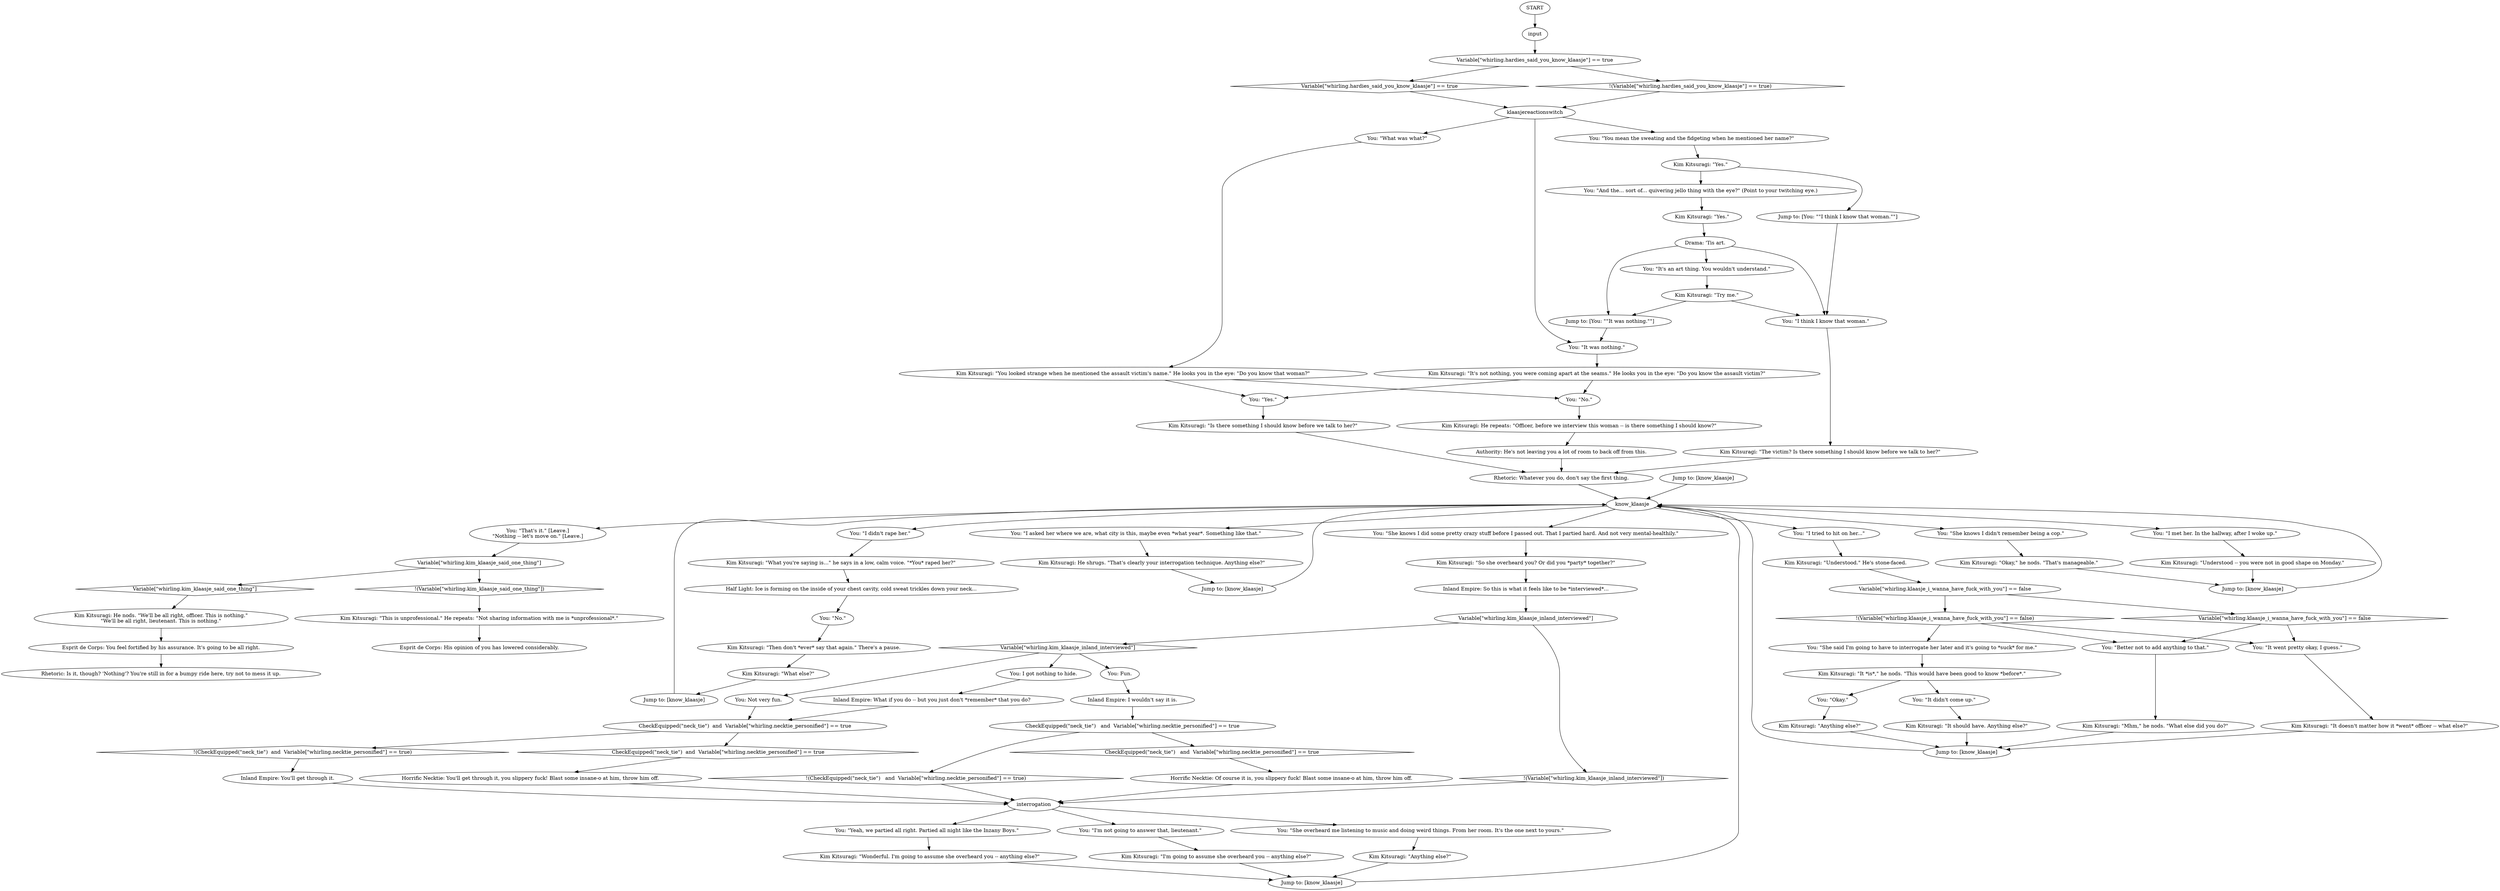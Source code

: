 # KIM SWITCH / KLAASJE REACTION
# Kim reacts to you losing your shit (Composure fail) when the Hardie boys said the victim is a young woman called Klaasje in the Whirling-in-Rags.
# ==================================================
digraph G {
	  0 [label="START"];
	  1 [label="input"];
	  2 [label="Kim Kitsuragi: \"Try me.\""];
	  3 [label="You: \"No.\""];
	  4 [label="Variable[\"whirling.kim_klaasje_inland_interviewed\"]"];
	  5 [label="Variable[\"whirling.kim_klaasje_inland_interviewed\"]", shape=diamond];
	  6 [label="!(Variable[\"whirling.kim_klaasje_inland_interviewed\"])", shape=diamond];
	  7 [label="Kim Kitsuragi: \"Mhm,\" he nods. \"What else did you do?\""];
	  8 [label="know_klaasje"];
	  9 [label="Horrific Necktie: You'll get through it, you slippery fuck! Blast some insane-o at him, throw him off."];
	  10 [label="interrogation"];
	  11 [label="You: \"Better not to add anything to that.\""];
	  12 [label="Kim Kitsuragi: He repeats: \"Officer, before we interview this woman -- is there something I should know?\""];
	  13 [label="You: \"That's it.\" [Leave.]\n\"Nothing -- let's move on.\" [Leave.]"];
	  14 [label="Rhetoric: Whatever you do, don't say the first thing."];
	  15 [label="Kim Kitsuragi: \"I'm going to assume she overheard you -- anything else?\""];
	  16 [label="klaasjereactionswitch"];
	  17 [label="Jump to: [know_klaasje]"];
	  18 [label="You: \"I didn't rape her.\""];
	  19 [label="Kim Kitsuragi: He shrugs. \"That's clearly your interrogation technique. Anything else?\""];
	  20 [label="Kim Kitsuragi: \"Is there something I should know before we talk to her?\""];
	  21 [label="You: \"I asked her where we are, what city is this, maybe even *what year*. Something like that.\""];
	  22 [label="Inland Empire: You'll get through it."];
	  23 [label="CheckEquipped(\"neck_tie\")   and  Variable[\"whirling.necktie_personified\"] == true"];
	  24 [label="CheckEquipped(\"neck_tie\")   and  Variable[\"whirling.necktie_personified\"] == true", shape=diamond];
	  25 [label="!(CheckEquipped(\"neck_tie\")   and  Variable[\"whirling.necktie_personified\"] == true)", shape=diamond];
	  26 [label="Esprit de Corps: His opinion of you has lowered considerably."];
	  27 [label="Jump to: [know_klaasje]"];
	  28 [label="Drama: 'Tis art."];
	  29 [label="Kim Kitsuragi: \"The victim? Is there something I should know before we talk to her?\""];
	  30 [label="You: \"Yes.\""];
	  31 [label="Half Light: Ice is forming on the inside of your chest cavity, cold sweat trickles down your neck..."];
	  32 [label="Kim Kitsuragi: \"Okay,\" he nods. \"That's manageable.\""];
	  33 [label="Kim Kitsuragi: \"Wonderful. I'm going to assume she overheard you -- anything else?\""];
	  34 [label="You: \"What was what?\""];
	  35 [label="You: \"I think I know that woman.\""];
	  36 [label="You: \"She knows I did some pretty crazy stuff before I passed out. That I partied hard. And not very mental-healthily.\""];
	  37 [label="Jump to: [know_klaasje]"];
	  38 [label="Esprit de Corps: You feel fortified by his assurance. It's going to be all right."];
	  39 [label="You: \"She said I'm going to have to interrogate her later and it's going to *suck* for me.\""];
	  40 [label="You: \"And the... sort of... quivering jello thing with the eye?\" (Point to your twitching eye.)"];
	  41 [label="You: Not very fun."];
	  43 [label="You: \"It's an art thing. You wouldn't understand.\""];
	  44 [label="You: \"I tried to hit on her...\""];
	  45 [label="Kim Kitsuragi: \"Understood.\" He's stone-faced."];
	  46 [label="You: \"It went pretty okay, I guess.\""];
	  47 [label="You: \"You mean the sweating and the fidgeting when he mentioned her name?\""];
	  48 [label="You: \"I met her. In the hallway, after I woke up.\""];
	  49 [label="Inland Empire: So this is what it feels like to be *interviewed*..."];
	  50 [label="You: Fun."];
	  51 [label="You: \"I'm not going to answer that, lieutenant.\""];
	  52 [label="Variable[\"whirling.hardies_said_you_know_klaasje\"] == true"];
	  53 [label="Variable[\"whirling.hardies_said_you_know_klaasje\"] == true", shape=diamond];
	  54 [label="!(Variable[\"whirling.hardies_said_you_know_klaasje\"] == true)", shape=diamond];
	  55 [label="Kim Kitsuragi: \"Yes.\""];
	  56 [label="Kim Kitsuragi: \"Then don't *ever* say that again.\" There's a pause."];
	  57 [label="Kim Kitsuragi: \"Anything else?\""];
	  58 [label="Kim Kitsuragi: \"So she overheard you? Or did you *party* together?\""];
	  59 [label="Kim Kitsuragi: \"Anything else?\""];
	  60 [label="Variable[\"whirling.kim_klaasje_said_one_thing\"]"];
	  61 [label="Variable[\"whirling.kim_klaasje_said_one_thing\"]", shape=diamond];
	  62 [label="!(Variable[\"whirling.kim_klaasje_said_one_thing\"])", shape=diamond];
	  63 [label="You: I got nothing to hide."];
	  64 [label="Authority: He's not leaving you a lot of room to back off from this."];
	  65 [label="Horrific Necktie: Of course it is, you slippery fuck! Blast some insane-o at him, throw him off."];
	  66 [label="Jump to: [You: \"\"I think I know that woman.\"\"]"];
	  67 [label="Kim Kitsuragi: \"What you're saying is...\" he says in a low, calm voice. \"*You* raped her?\""];
	  68 [label="You: \"She overheard me listening to music and doing weird things. From her room. It's the one next to yours.\""];
	  69 [label="Variable[\"whirling.klaasje_i_wanna_have_fuck_with_you\"] == false"];
	  70 [label="Variable[\"whirling.klaasje_i_wanna_have_fuck_with_you\"] == false", shape=diamond];
	  71 [label="!(Variable[\"whirling.klaasje_i_wanna_have_fuck_with_you\"] == false)", shape=diamond];
	  72 [label="Inland Empire: I wouldn't say it is."];
	  73 [label="Kim Kitsuragi: \"Yes.\""];
	  74 [label="Kim Kitsuragi: \"You looked strange when he mentioned the assault victim's name.\" He looks you in the eye: \"Do you know that woman?\""];
	  75 [label="Jump to: [You: \"\"It was nothing.\"\"]"];
	  76 [label="Jump to: [know_klaasje]"];
	  77 [label="Kim Kitsuragi: \"This is unprofessional.\" He repeats: \"Not sharing information with me is *unprofessional*.\""];
	  78 [label="Kim Kitsuragi: \"It doesn't matter how it *went* officer -- what else?\""];
	  79 [label="You: \"It was nothing.\""];
	  80 [label="Kim Kitsuragi: \"It's not nothing, you were coming apart at the seams.\" He looks you in the eye: \"Do you know the assault victim?\""];
	  81 [label="Inland Empire: What if you do -- but you just don't *remember* that you do?"];
	  82 [label="You: \"No.\""];
	  83 [label="Kim Kitsuragi: \"Understood -- you were not in good shape on Monday.\""];
	  84 [label="CheckEquipped(\"neck_tie\")  and  Variable[\"whirling.necktie_personified\"] == true"];
	  85 [label="CheckEquipped(\"neck_tie\")  and  Variable[\"whirling.necktie_personified\"] == true", shape=diamond];
	  86 [label="!(CheckEquipped(\"neck_tie\")  and  Variable[\"whirling.necktie_personified\"] == true)", shape=diamond];
	  87 [label="You: \"Yeah, we partied all right. Partied all night like the Inzany Boys.\""];
	  88 [label="Rhetoric: Is it, though? 'Nothing'? You're still in for a bumpy ride here, try not to mess it up."];
	  89 [label="You: \"She knows I didn't remember being a cop.\""];
	  90 [label="Jump to: [know_klaasje]"];
	  91 [label="Kim Kitsuragi: \"It *is*,\" he nods. \"This would have been good to know *before*.\""];
	  92 [label="You: \"It didn't come up.\""];
	  93 [label="Kim Kitsuragi: \"It should have. Anything else?\""];
	  94 [label="Jump to: [know_klaasje]"];
	  95 [label="Kim Kitsuragi: \"What else?\""];
	  96 [label="You: \"Okay.\""];
	  97 [label="Kim Kitsuragi: He nods. \"We'll be all right, officer. This is nothing.\"\n\"We'll be all right, lieutenant. This is nothing.\""];
	  0 -> 1
	  1 -> 52
	  2 -> 75
	  2 -> 35
	  3 -> 56
	  4 -> 5
	  4 -> 6
	  5 -> 41
	  5 -> 50
	  5 -> 63
	  6 -> 10
	  7 -> 27
	  8 -> 36
	  8 -> 44
	  8 -> 13
	  8 -> 48
	  8 -> 18
	  8 -> 21
	  8 -> 89
	  9 -> 10
	  10 -> 51
	  10 -> 68
	  10 -> 87
	  11 -> 7
	  12 -> 64
	  13 -> 60
	  14 -> 8
	  15 -> 37
	  16 -> 34
	  16 -> 47
	  16 -> 79
	  17 -> 8
	  18 -> 67
	  19 -> 94
	  20 -> 14
	  21 -> 19
	  22 -> 10
	  23 -> 24
	  23 -> 25
	  24 -> 65
	  25 -> 10
	  27 -> 8
	  28 -> 35
	  28 -> 75
	  28 -> 43
	  29 -> 14
	  30 -> 20
	  31 -> 3
	  32 -> 90
	  33 -> 37
	  34 -> 74
	  35 -> 29
	  36 -> 58
	  37 -> 8
	  38 -> 88
	  39 -> 91
	  40 -> 55
	  41 -> 84
	  43 -> 2
	  44 -> 45
	  45 -> 69
	  46 -> 78
	  47 -> 73
	  48 -> 83
	  49 -> 4
	  50 -> 72
	  51 -> 15
	  52 -> 53
	  52 -> 54
	  53 -> 16
	  54 -> 16
	  55 -> 28
	  56 -> 95
	  57 -> 27
	  58 -> 49
	  59 -> 37
	  60 -> 61
	  60 -> 62
	  61 -> 97
	  62 -> 77
	  63 -> 81
	  64 -> 14
	  65 -> 10
	  66 -> 35
	  67 -> 31
	  68 -> 59
	  69 -> 70
	  69 -> 71
	  70 -> 11
	  70 -> 46
	  71 -> 11
	  71 -> 46
	  71 -> 39
	  72 -> 23
	  73 -> 40
	  73 -> 66
	  74 -> 82
	  74 -> 30
	  75 -> 79
	  76 -> 8
	  77 -> 26
	  78 -> 27
	  79 -> 80
	  80 -> 82
	  80 -> 30
	  81 -> 84
	  82 -> 12
	  83 -> 90
	  84 -> 85
	  84 -> 86
	  85 -> 9
	  86 -> 22
	  87 -> 33
	  89 -> 32
	  90 -> 8
	  91 -> 96
	  91 -> 92
	  92 -> 93
	  93 -> 27
	  94 -> 8
	  95 -> 76
	  96 -> 57
	  97 -> 38
}

